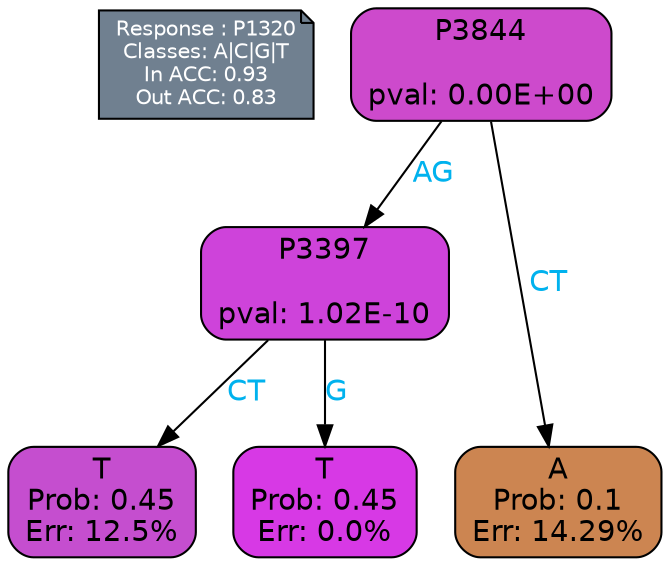 digraph Tree {
node [shape=box, style="filled, rounded", color="black", fontname=helvetica] ;
graph [ranksep=equally, splines=polylines, bgcolor=transparent, dpi=600] ;
edge [fontname=helvetica] ;
LEGEND [label="Response : P1320
Classes: A|C|G|T
In ACC: 0.93
Out ACC: 0.83
",shape=note,align=left,style=filled,fillcolor="slategray",fontcolor="white",fontsize=10];1 [label="P3844

pval: 0.00E+00", fillcolor="#cd4acc"] ;
2 [label="P3397

pval: 1.02E-10", fillcolor="#ce43da"] ;
3 [label="T
Prob: 0.45
Err: 12.5%", fillcolor="#c54ecf"] ;
4 [label="T
Prob: 0.45
Err: 0.0%", fillcolor="#d739e5"] ;
5 [label="A
Prob: 0.1
Err: 14.29%", fillcolor="#cc8551"] ;
1 -> 2 [label="AG",fontcolor=deepskyblue2] ;
1 -> 5 [label="CT",fontcolor=deepskyblue2] ;
2 -> 3 [label="CT",fontcolor=deepskyblue2] ;
2 -> 4 [label="G",fontcolor=deepskyblue2] ;
{rank = same; 3;4;5;}{rank = same; LEGEND;1;}}
